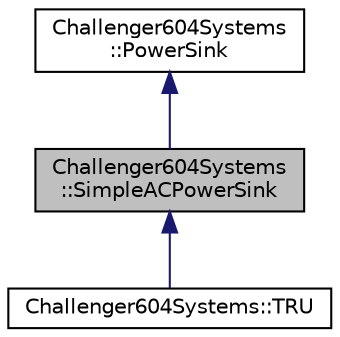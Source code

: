digraph "Challenger604Systems::SimpleACPowerSink"
{
  edge [fontname="Helvetica",fontsize="10",labelfontname="Helvetica",labelfontsize="10"];
  node [fontname="Helvetica",fontsize="10",shape=record];
  Node1 [label="Challenger604Systems\l::SimpleACPowerSink",height=0.2,width=0.4,color="black", fillcolor="grey75", style="filled" fontcolor="black"];
  Node2 -> Node1 [dir="back",color="midnightblue",fontsize="10",style="solid",fontname="Helvetica"];
  Node2 [label="Challenger604Systems\l::PowerSink",height=0.2,width=0.4,color="black", fillcolor="white", style="filled",URL="$class_challenger604_systems_1_1_power_sink.html",tooltip="Abstract base class for anything that accepts electricity from something else."];
  Node1 -> Node3 [dir="back",color="midnightblue",fontsize="10",style="solid",fontname="Helvetica"];
  Node3 [label="Challenger604Systems::TRU",height=0.2,width=0.4,color="black", fillcolor="white", style="filled",URL="$class_challenger604_systems_1_1_t_r_u.html",tooltip="Simulates a Transformer-Rectifier Unit This converts AC into DC. Currently, the imperfect efficiency ..."];
}
